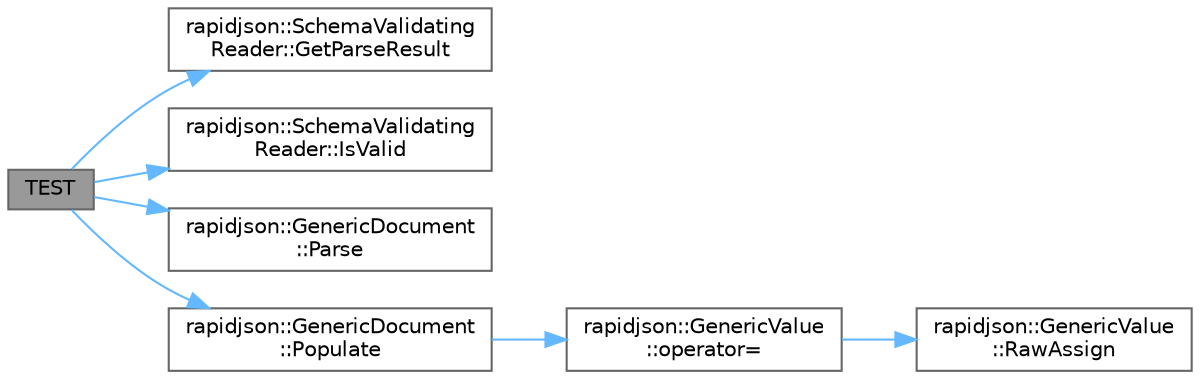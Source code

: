 digraph "TEST"
{
 // LATEX_PDF_SIZE
  bgcolor="transparent";
  edge [fontname=Helvetica,fontsize=10,labelfontname=Helvetica,labelfontsize=10];
  node [fontname=Helvetica,fontsize=10,shape=box,height=0.2,width=0.4];
  rankdir="LR";
  Node1 [id="Node000001",label="TEST",height=0.2,width=0.4,color="gray40", fillcolor="grey60", style="filled", fontcolor="black",tooltip=" "];
  Node1 -> Node2 [id="edge1_Node000001_Node000002",color="steelblue1",style="solid",tooltip=" "];
  Node2 [id="Node000002",label="rapidjson::SchemaValidating\lReader::GetParseResult",height=0.2,width=0.4,color="grey40", fillcolor="white", style="filled",URL="$classrapidjson_1_1_schema_validating_reader.html#a492ef70b3b022a81b4daee082fce9b3d",tooltip=" "];
  Node1 -> Node3 [id="edge2_Node000001_Node000003",color="steelblue1",style="solid",tooltip=" "];
  Node3 [id="Node000003",label="rapidjson::SchemaValidating\lReader::IsValid",height=0.2,width=0.4,color="grey40", fillcolor="white", style="filled",URL="$classrapidjson_1_1_schema_validating_reader.html#a803e1eff3f4fa021e56c6583c45c9fb4",tooltip=" "];
  Node1 -> Node4 [id="edge3_Node000001_Node000004",color="steelblue1",style="solid",tooltip=" "];
  Node4 [id="Node000004",label="rapidjson::GenericDocument\l::Parse",height=0.2,width=0.4,color="grey40", fillcolor="white", style="filled",URL="$classrapidjson_1_1_generic_document.html#aa54ac886c9e93102216c4e1b4126cb76",tooltip="Parse JSON text from a read-only string (with Encoding conversion)"];
  Node1 -> Node5 [id="edge4_Node000001_Node000005",color="steelblue1",style="solid",tooltip=" "];
  Node5 [id="Node000005",label="rapidjson::GenericDocument\l::Populate",height=0.2,width=0.4,color="grey40", fillcolor="white", style="filled",URL="$classrapidjson_1_1_generic_document.html#a0132fa5625a0505e019853595caca5a8",tooltip="Populate this document by a generator which produces SAX events."];
  Node5 -> Node6 [id="edge5_Node000005_Node000006",color="steelblue1",style="solid",tooltip=" "];
  Node6 [id="Node000006",label="rapidjson::GenericValue\l::operator=",height=0.2,width=0.4,color="grey40", fillcolor="white", style="filled",URL="$classrapidjson_1_1_generic_value.html#a37fa30cf48e0a0724a8e7323fc2fef41",tooltip="Assignment with move semantics."];
  Node6 -> Node7 [id="edge6_Node000006_Node000007",color="steelblue1",style="solid",tooltip=" "];
  Node7 [id="Node000007",label="rapidjson::GenericValue\l::RawAssign",height=0.2,width=0.4,color="grey40", fillcolor="white", style="filled",URL="$classrapidjson_1_1_generic_value.html#a00efe429e27f95dca17b19519b3cea9e",tooltip="Assignment without calling destructor."];
}
